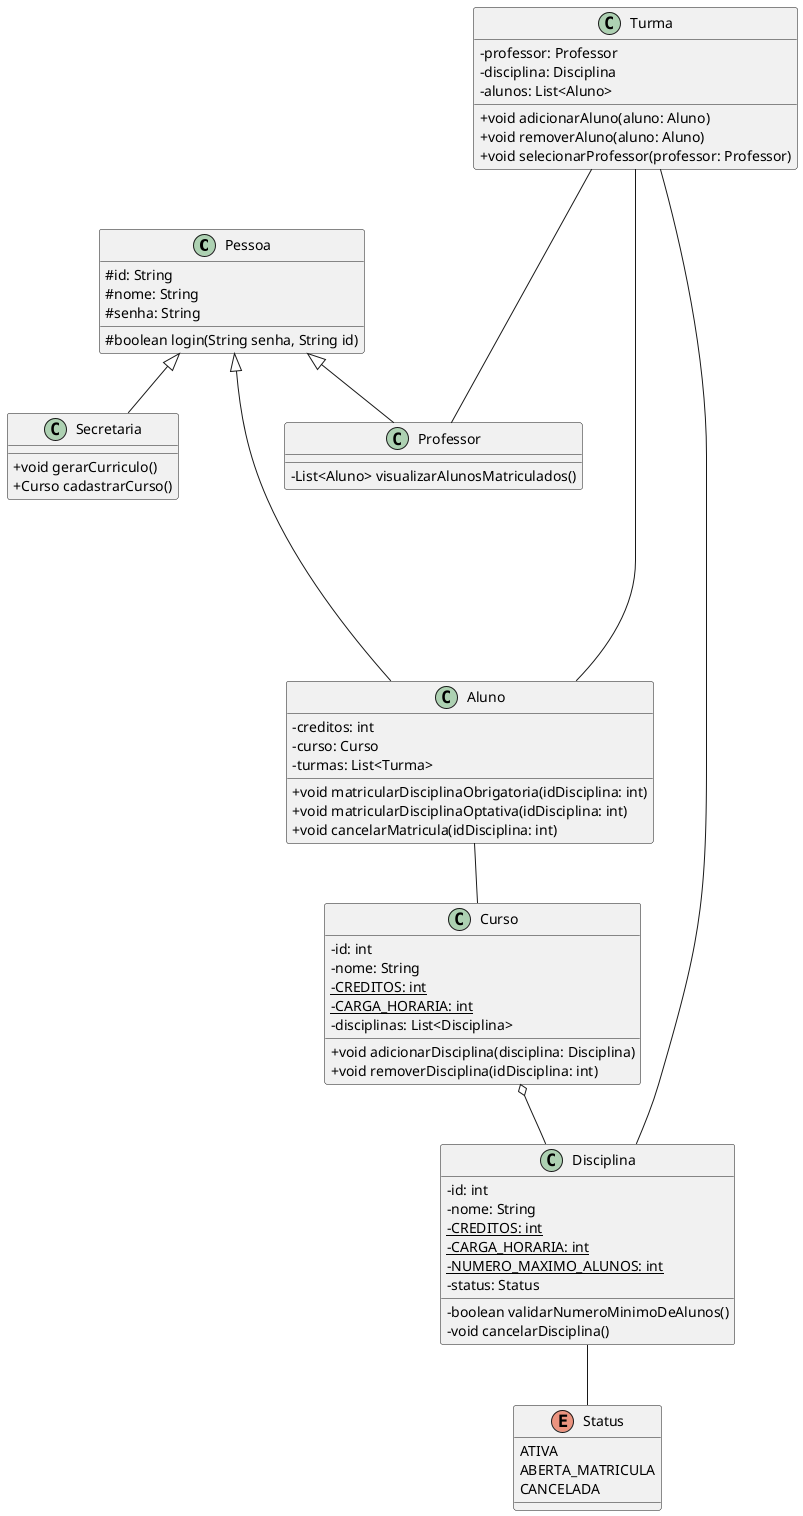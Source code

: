 @startuml
skinparam classAttributeIconSize 0

class Pessoa {
#id: String
#nome: String
#senha: String
#boolean login(String senha, String id)
}

Pessoa <|-- Secretaria
Pessoa <|-- Aluno
Pessoa <|-- Professor

class Secretaria {
+void gerarCurriculo()
+Curso cadastrarCurso()
}

class Aluno  {
-creditos: int
-curso: Curso
-turmas: List<Turma>
+void matricularDisciplinaObrigatoria(idDisciplina: int)
+void matricularDisciplinaOptativa(idDisciplina: int)
+void cancelarMatricula(idDisciplina: int)
}

class Professor  {
-List<Aluno> visualizarAlunosMatriculados()
}

class Curso {
-id: int
-nome: String
-CREDITOS: int {static}
-CARGA_HORARIA: int {static}
-disciplinas: List<Disciplina>
+ void adicionarDisciplina(disciplina: Disciplina)
+ void removerDisciplina(idDisciplina: int)
}

class Disciplina {
-id: int
-nome: String
-CREDITOS: int {static}
-CARGA_HORARIA: int {static}
-NUMERO_MAXIMO_ALUNOS: int {static}
-status: Status
-boolean validarNumeroMinimoDeAlunos()
-void cancelarDisciplina()
}

class Turma{
-professor: Professor
-disciplina: Disciplina
-alunos: List<Aluno>
+void adicionarAluno(aluno: Aluno)
+void removerAluno(aluno: Aluno)
+void selecionarProfessor(professor: Professor)
}

enum Status{
ATIVA
ABERTA_MATRICULA
CANCELADA
}

Curso o-- Disciplina

Aluno -- Curso

Turma -- Disciplina
Turma --- Professor
Turma ------ Aluno

Disciplina -- Status

@enduml